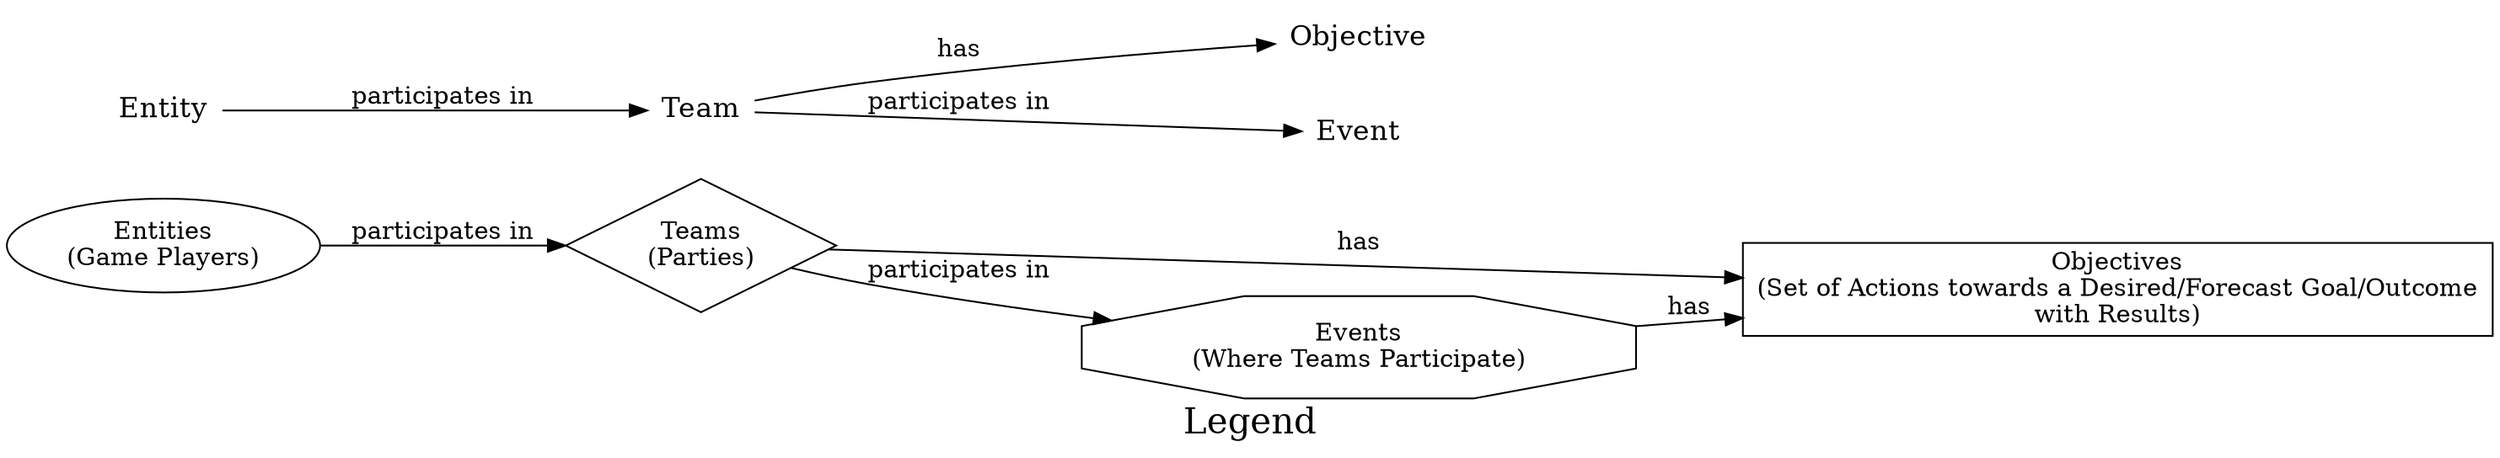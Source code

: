 // Game Theory Model
digraph {
	rankdir=LR
	entity [label="Entities
(Game Players)" shape=ellipse]
	team [label="Teams
(Parties)" shape=diamond]
	objective [label="Objectives
(Set of Actions towards a Desired/Forecast Goal/Outcome
with Results)" shape=box]
	event [label="Events
(Where Teams Participate)" shape=octagon]
	entity -> team [label="participates in"]
	team -> event [label="participates in"]
	team -> objective [label=has]
	event -> objective [label=has]
	graph [fontsize=20 label=Legend]
	l1 [label=Entity fontsize=16 shape=none]
	l2 [label=Team fontsize=16 shape=none]
	l3 [label=Objective fontsize=16 shape=none]
	l4 [label=Event fontsize=16 shape=none]
	l1 -> l2 [label="participates in"]
	l2 -> l3 [label=has]
	l2 -> l4 [label="participates in"]
}
